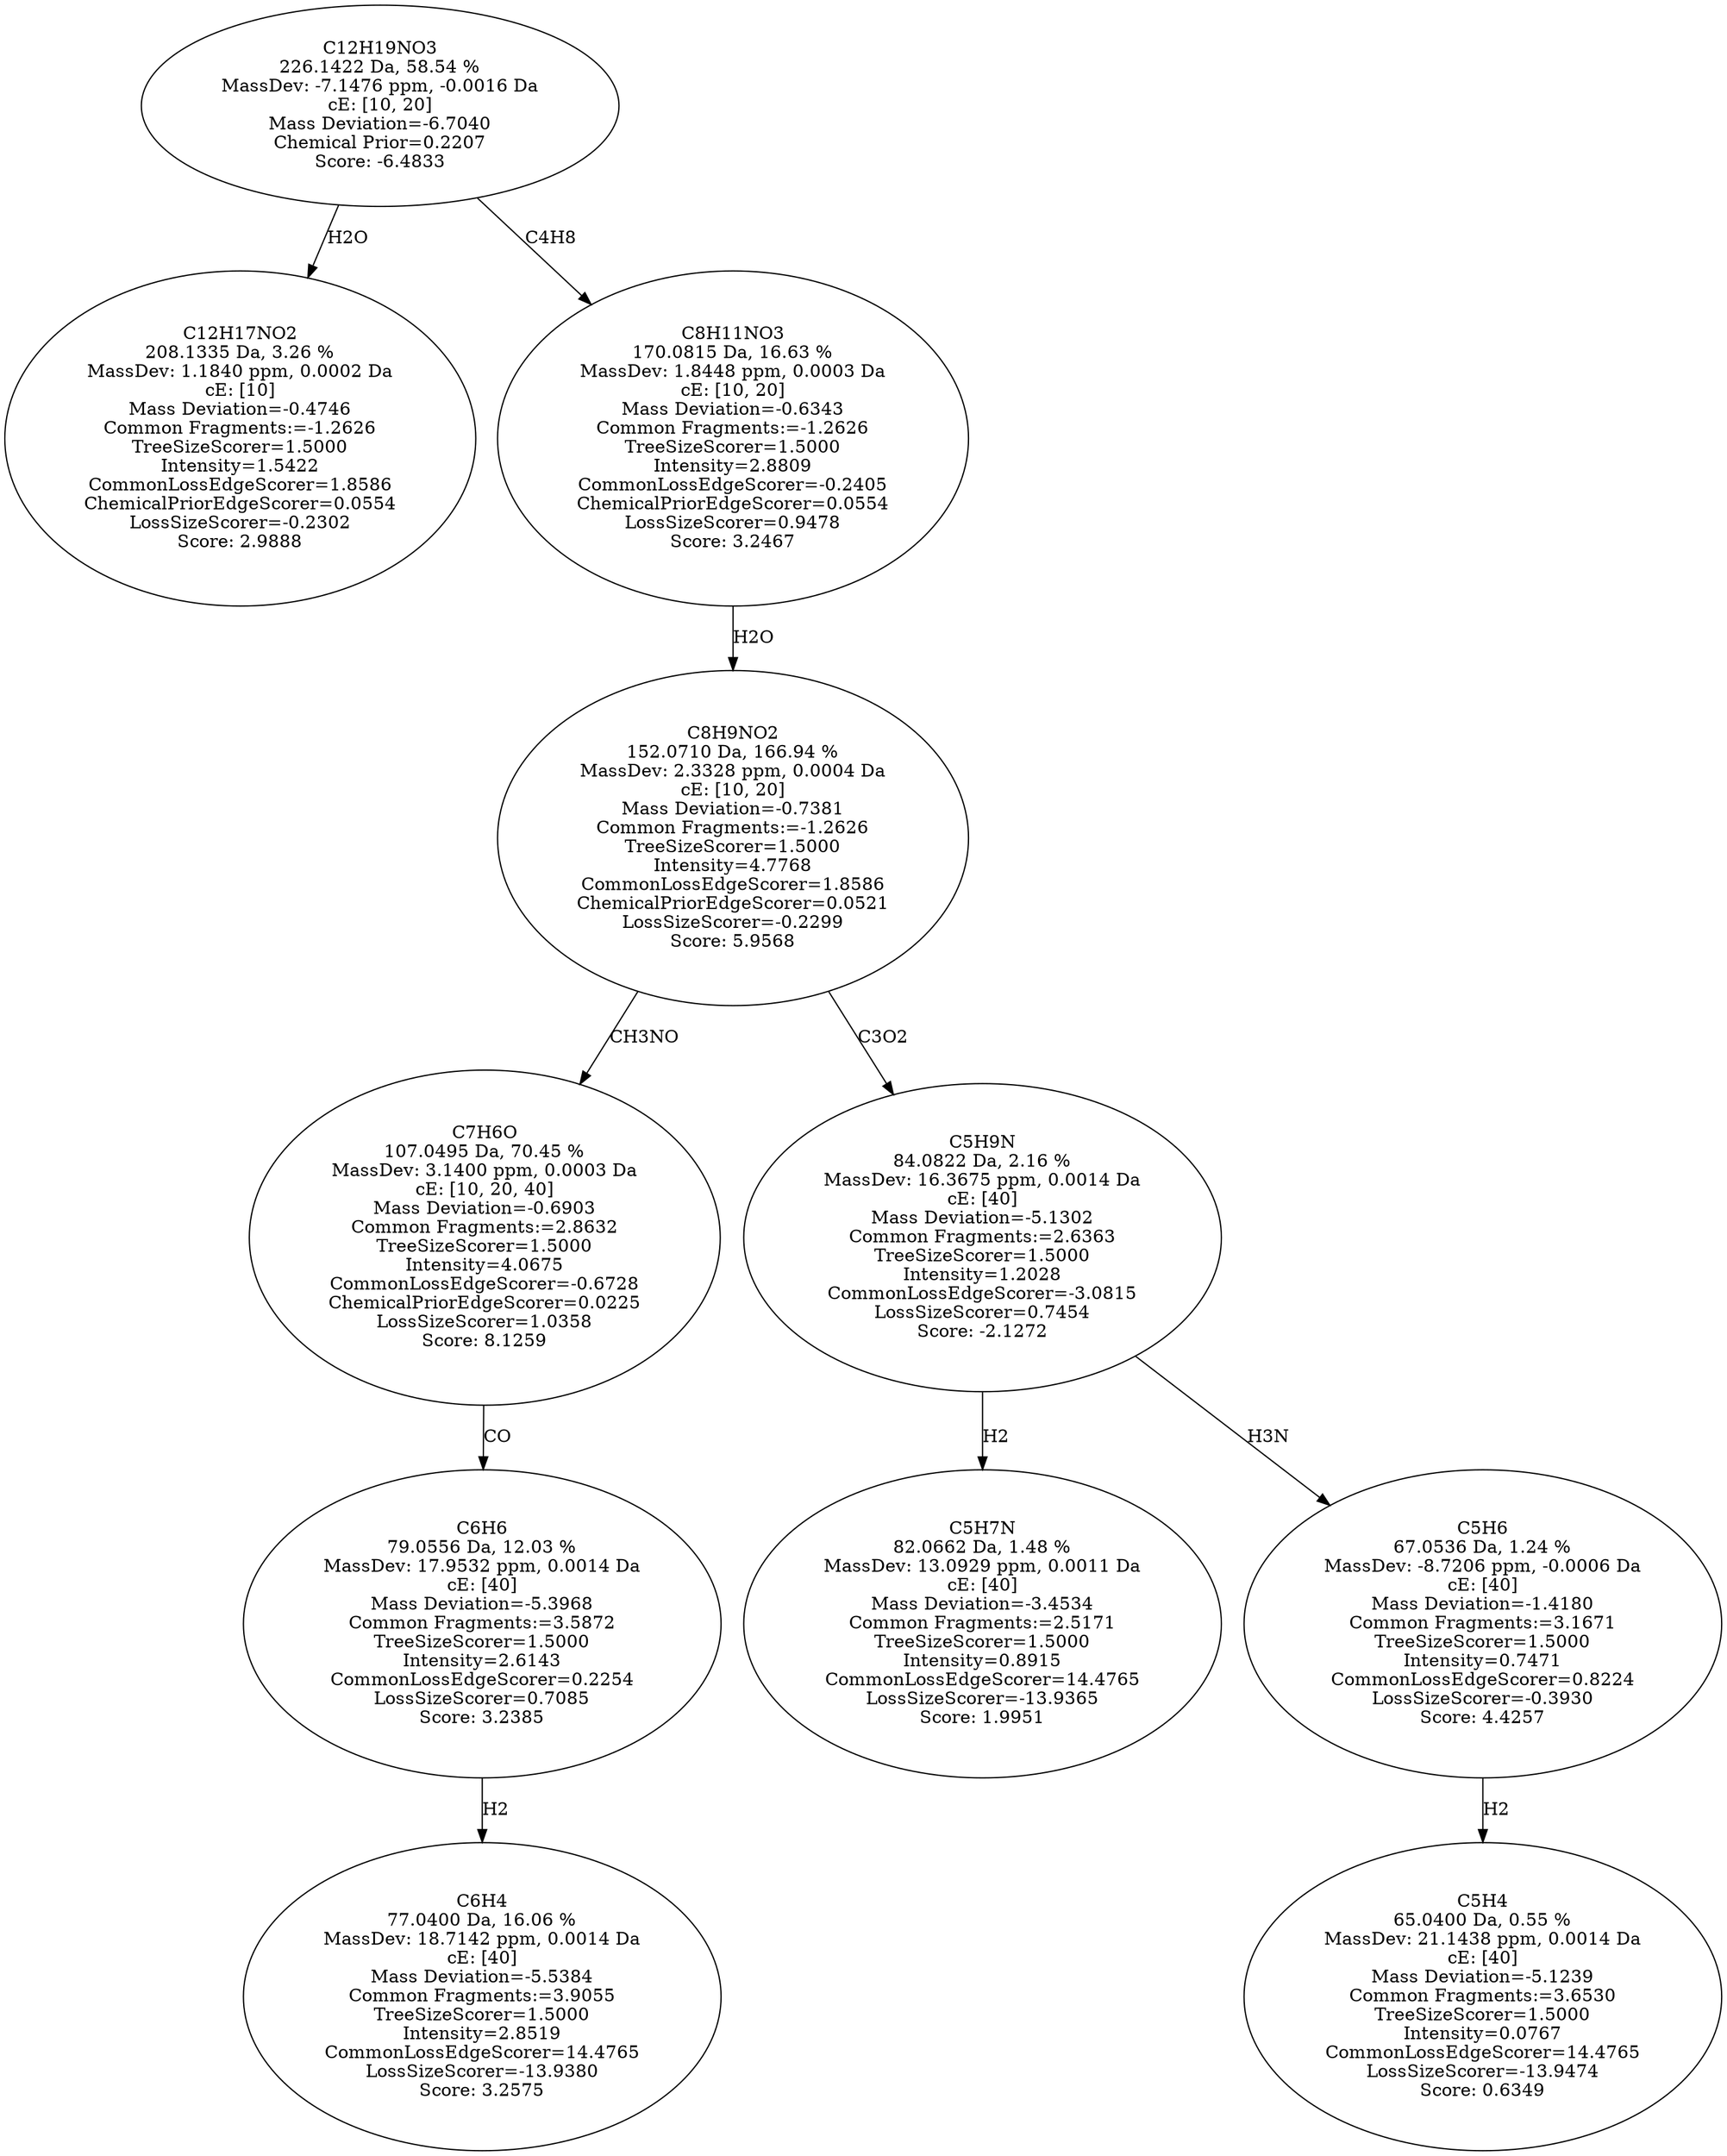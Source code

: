 strict digraph {
v1 [label="C12H17NO2\n208.1335 Da, 3.26 %\nMassDev: 1.1840 ppm, 0.0002 Da\ncE: [10]\nMass Deviation=-0.4746\nCommon Fragments:=-1.2626\nTreeSizeScorer=1.5000\nIntensity=1.5422\nCommonLossEdgeScorer=1.8586\nChemicalPriorEdgeScorer=0.0554\nLossSizeScorer=-0.2302\nScore: 2.9888"];
v2 [label="C6H4\n77.0400 Da, 16.06 %\nMassDev: 18.7142 ppm, 0.0014 Da\ncE: [40]\nMass Deviation=-5.5384\nCommon Fragments:=3.9055\nTreeSizeScorer=1.5000\nIntensity=2.8519\nCommonLossEdgeScorer=14.4765\nLossSizeScorer=-13.9380\nScore: 3.2575"];
v3 [label="C6H6\n79.0556 Da, 12.03 %\nMassDev: 17.9532 ppm, 0.0014 Da\ncE: [40]\nMass Deviation=-5.3968\nCommon Fragments:=3.5872\nTreeSizeScorer=1.5000\nIntensity=2.6143\nCommonLossEdgeScorer=0.2254\nLossSizeScorer=0.7085\nScore: 3.2385"];
v4 [label="C7H6O\n107.0495 Da, 70.45 %\nMassDev: 3.1400 ppm, 0.0003 Da\ncE: [10, 20, 40]\nMass Deviation=-0.6903\nCommon Fragments:=2.8632\nTreeSizeScorer=1.5000\nIntensity=4.0675\nCommonLossEdgeScorer=-0.6728\nChemicalPriorEdgeScorer=0.0225\nLossSizeScorer=1.0358\nScore: 8.1259"];
v5 [label="C5H7N\n82.0662 Da, 1.48 %\nMassDev: 13.0929 ppm, 0.0011 Da\ncE: [40]\nMass Deviation=-3.4534\nCommon Fragments:=2.5171\nTreeSizeScorer=1.5000\nIntensity=0.8915\nCommonLossEdgeScorer=14.4765\nLossSizeScorer=-13.9365\nScore: 1.9951"];
v6 [label="C5H4\n65.0400 Da, 0.55 %\nMassDev: 21.1438 ppm, 0.0014 Da\ncE: [40]\nMass Deviation=-5.1239\nCommon Fragments:=3.6530\nTreeSizeScorer=1.5000\nIntensity=0.0767\nCommonLossEdgeScorer=14.4765\nLossSizeScorer=-13.9474\nScore: 0.6349"];
v7 [label="C5H6\n67.0536 Da, 1.24 %\nMassDev: -8.7206 ppm, -0.0006 Da\ncE: [40]\nMass Deviation=-1.4180\nCommon Fragments:=3.1671\nTreeSizeScorer=1.5000\nIntensity=0.7471\nCommonLossEdgeScorer=0.8224\nLossSizeScorer=-0.3930\nScore: 4.4257"];
v8 [label="C5H9N\n84.0822 Da, 2.16 %\nMassDev: 16.3675 ppm, 0.0014 Da\ncE: [40]\nMass Deviation=-5.1302\nCommon Fragments:=2.6363\nTreeSizeScorer=1.5000\nIntensity=1.2028\nCommonLossEdgeScorer=-3.0815\nLossSizeScorer=0.7454\nScore: -2.1272"];
v9 [label="C8H9NO2\n152.0710 Da, 166.94 %\nMassDev: 2.3328 ppm, 0.0004 Da\ncE: [10, 20]\nMass Deviation=-0.7381\nCommon Fragments:=-1.2626\nTreeSizeScorer=1.5000\nIntensity=4.7768\nCommonLossEdgeScorer=1.8586\nChemicalPriorEdgeScorer=0.0521\nLossSizeScorer=-0.2299\nScore: 5.9568"];
v10 [label="C8H11NO3\n170.0815 Da, 16.63 %\nMassDev: 1.8448 ppm, 0.0003 Da\ncE: [10, 20]\nMass Deviation=-0.6343\nCommon Fragments:=-1.2626\nTreeSizeScorer=1.5000\nIntensity=2.8809\nCommonLossEdgeScorer=-0.2405\nChemicalPriorEdgeScorer=0.0554\nLossSizeScorer=0.9478\nScore: 3.2467"];
v11 [label="C12H19NO3\n226.1422 Da, 58.54 %\nMassDev: -7.1476 ppm, -0.0016 Da\ncE: [10, 20]\nMass Deviation=-6.7040\nChemical Prior=0.2207\nScore: -6.4833"];
v11 -> v1 [label="H2O"];
v3 -> v2 [label="H2"];
v4 -> v3 [label="CO"];
v9 -> v4 [label="CH3NO"];
v8 -> v5 [label="H2"];
v7 -> v6 [label="H2"];
v8 -> v7 [label="H3N"];
v9 -> v8 [label="C3O2"];
v10 -> v9 [label="H2O"];
v11 -> v10 [label="C4H8"];
}